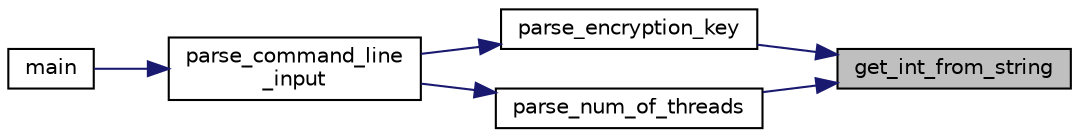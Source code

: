 digraph "get_int_from_string"
{
 // INTERACTIVE_SVG=YES
 // LATEX_PDF_SIZE
  edge [fontname="Helvetica",fontsize="10",labelfontname="Helvetica",labelfontsize="10"];
  node [fontname="Helvetica",fontsize="10",shape=record];
  rankdir="RL";
  Node1 [label="get_int_from_string",height=0.2,width=0.4,color="black", fillcolor="grey75", style="filled", fontcolor="black",tooltip="Get the int from string object extract digits character from string."];
  Node1 -> Node2 [dir="back",color="midnightblue",fontsize="10",style="solid",fontname="Helvetica"];
  Node2 [label="parse_encryption_key",height=0.2,width=0.4,color="black", fillcolor="white", style="filled",URL="$command__line__parsing_8c.html#aa7ac972d9fe42180a802bb9bd2fa6113",tooltip="Extracts encryption key integer from string."];
  Node2 -> Node3 [dir="back",color="midnightblue",fontsize="10",style="solid",fontname="Helvetica"];
  Node3 [label="parse_command_line\l_input",height=0.2,width=0.4,color="black", fillcolor="white", style="filled",URL="$command__line__parsing_8h.html#a7a13f0dfd36addcfec438077d15dd898",tooltip="parsing the command line, validates input integrity and fills the arg structure. CAUTION: This functi..."];
  Node3 -> Node4 [dir="back",color="midnightblue",fontsize="10",style="solid",fontname="Helvetica"];
  Node4 [label="main",height=0.2,width=0.4,color="black", fillcolor="white", style="filled",URL="$ceasar__ext_8h.html#a0ddf1224851353fc92bfbff6f499fa97",tooltip="Encrypts or decrypts a message from a file."];
  Node1 -> Node5 [dir="back",color="midnightblue",fontsize="10",style="solid",fontname="Helvetica"];
  Node5 [label="parse_num_of_threads",height=0.2,width=0.4,color="black", fillcolor="white", style="filled",URL="$command__line__parsing_8c.html#a0e2ff4f77b75fe9fa4a66fa484344b35",tooltip="converts string to int. Validates string has only numbers."];
  Node5 -> Node3 [dir="back",color="midnightblue",fontsize="10",style="solid",fontname="Helvetica"];
}
